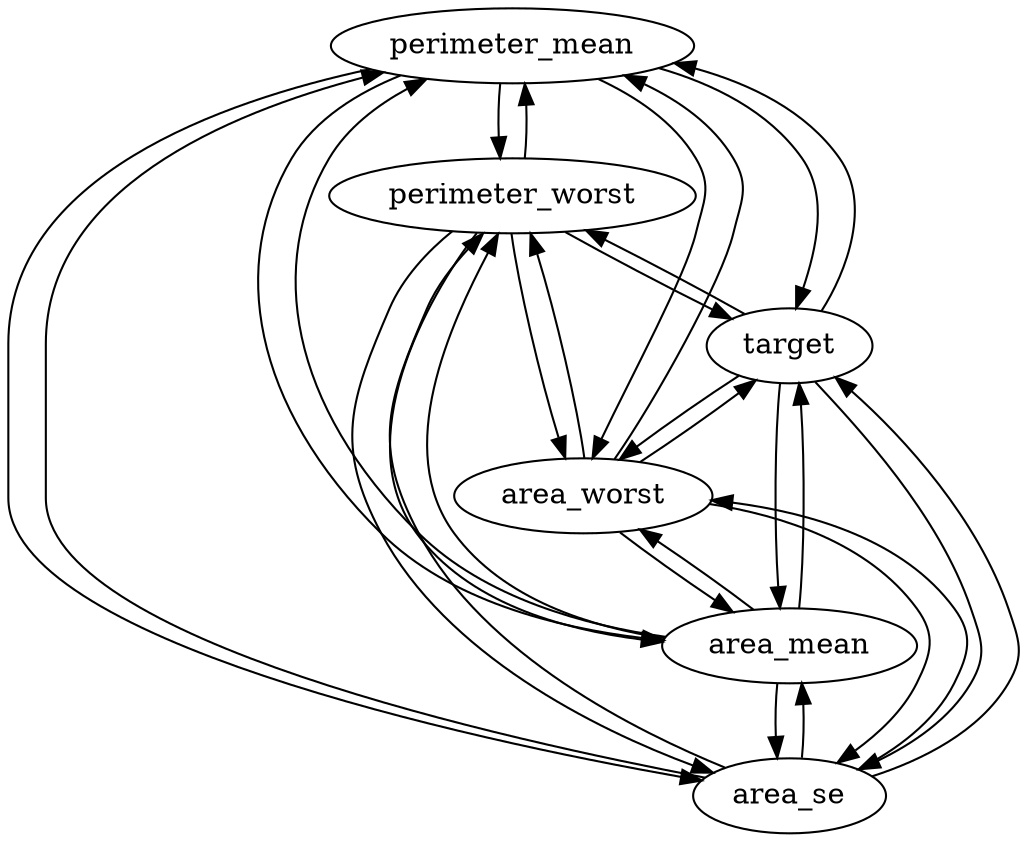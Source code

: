 strict digraph  {
perimeter_mean;
perimeter_worst;
area_se;
area_mean;
area_worst;
target;
perimeter_mean -> perimeter_worst  [origin=learned, weight="1.0254202455864847"];
perimeter_mean -> area_se  [origin=learned, weight="8.569854913016404e-06"];
perimeter_mean -> area_mean  [origin=learned, weight="5.125886057665533"];
perimeter_mean -> area_worst  [origin=learned, weight="-21.852348502937428"];
perimeter_mean -> target  [origin=learned, weight="-7.784804540879175e-08"];
perimeter_worst -> perimeter_mean  [origin=learned, weight="8.535336603156574e-06"];
perimeter_worst -> area_se  [origin=learned, weight="1.9721708903409403e-05"];
perimeter_worst -> area_mean  [origin=learned, weight="0.5060168698580678"];
perimeter_worst -> area_worst  [origin=learned, weight="18.92586003972744"];
perimeter_worst -> target  [origin=learned, weight="-4.262088319514784e-09"];
area_se -> perimeter_mean  [origin=learned, weight="1.2056785542888862"];
area_se -> perimeter_worst  [origin=learned, weight="0.05337721319118968"];
area_se -> area_mean  [origin=learned, weight="3.1762531874506417"];
area_se -> area_worst  [origin=learned, weight="0.3609697958355516"];
area_se -> target  [origin=learned, weight="7.093832889862433e-07"];
area_mean -> perimeter_mean  [origin=learned, weight="2.545747970249594e-06"];
area_mean -> perimeter_worst  [origin=learned, weight="4.561065115426104e-05"];
area_mean -> area_se  [origin=learned, weight="3.999535351031872e-06"];
area_mean -> area_worst  [origin=learned, weight="1.32150647435044"];
area_mean -> target  [origin=learned, weight="-3.1491275983461106e-09"];
area_worst -> perimeter_mean  [origin=learned, weight="1.266267516301566e-07"];
area_worst -> perimeter_worst  [origin=learned, weight="5.90951463841417e-09"];
area_worst -> area_se  [origin=learned, weight="4.3787805922320864e-07"];
area_worst -> area_mean  [origin=learned, weight="5.520993479598471e-05"];
area_worst -> target  [origin=learned, weight="1.3191140057143957e-09"];
target -> perimeter_mean  [origin=learned, weight="11.138530740116385"];
target -> perimeter_worst  [origin=learned, weight="23.18337753247177"];
target -> area_se  [origin=learned, weight="3.5076587692269343"];
target -> area_mean  [origin=learned, weight="57.60407433095196"];
target -> area_worst  [origin=learned, weight="-46.34797427936337"];
}
